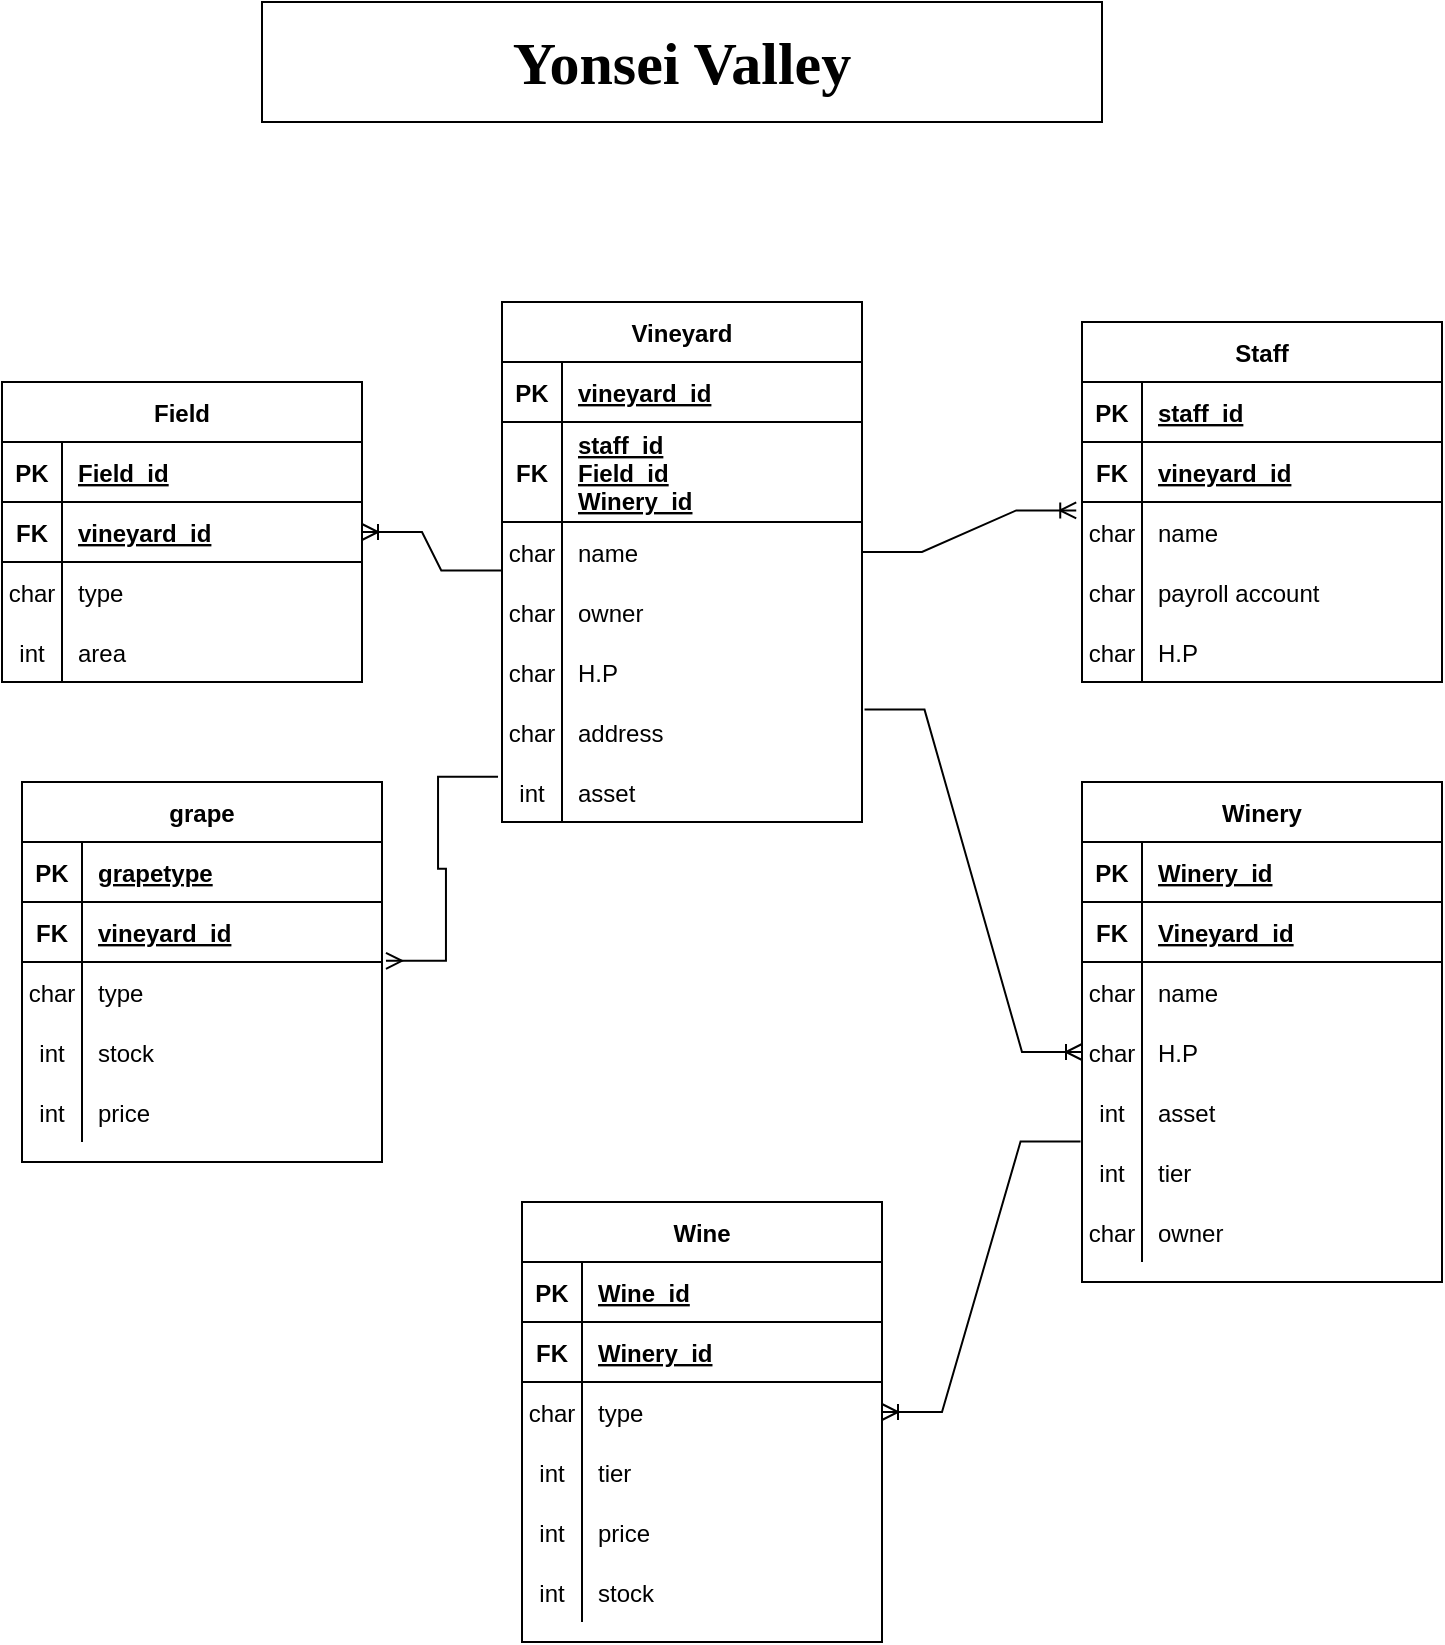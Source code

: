 <mxfile version="15.7.3" type="github">
  <diagram id="R2lEEEUBdFMjLlhIrx00" name="Page-1">
    <mxGraphModel dx="1550" dy="835" grid="1" gridSize="10" guides="1" tooltips="1" connect="1" arrows="1" fold="1" page="1" pageScale="1" pageWidth="850" pageHeight="1100" math="0" shadow="0" extFonts="Permanent Marker^https://fonts.googleapis.com/css?family=Permanent+Marker">
      <root>
        <mxCell id="0" />
        <mxCell id="1" parent="0" />
        <mxCell id="YnOLu8XP4vWBQfgd_CVl-20" value="Vineyard" style="shape=table;startSize=30;container=1;collapsible=1;childLayout=tableLayout;fixedRows=1;rowLines=0;fontStyle=1;align=center;resizeLast=1;" vertex="1" parent="1">
          <mxGeometry x="330" y="180" width="180" height="260" as="geometry" />
        </mxCell>
        <mxCell id="YnOLu8XP4vWBQfgd_CVl-21" value="" style="shape=partialRectangle;collapsible=0;dropTarget=0;pointerEvents=0;fillColor=none;top=0;left=0;bottom=1;right=0;points=[[0,0.5],[1,0.5]];portConstraint=eastwest;" vertex="1" parent="YnOLu8XP4vWBQfgd_CVl-20">
          <mxGeometry y="30" width="180" height="30" as="geometry" />
        </mxCell>
        <mxCell id="YnOLu8XP4vWBQfgd_CVl-22" value="PK" style="shape=partialRectangle;connectable=0;fillColor=none;top=0;left=0;bottom=0;right=0;fontStyle=1;overflow=hidden;" vertex="1" parent="YnOLu8XP4vWBQfgd_CVl-21">
          <mxGeometry width="30" height="30" as="geometry">
            <mxRectangle width="30" height="30" as="alternateBounds" />
          </mxGeometry>
        </mxCell>
        <mxCell id="YnOLu8XP4vWBQfgd_CVl-23" value="vineyard_id" style="shape=partialRectangle;connectable=0;fillColor=none;top=0;left=0;bottom=0;right=0;align=left;spacingLeft=6;fontStyle=5;overflow=hidden;" vertex="1" parent="YnOLu8XP4vWBQfgd_CVl-21">
          <mxGeometry x="30" width="150" height="30" as="geometry">
            <mxRectangle width="150" height="30" as="alternateBounds" />
          </mxGeometry>
        </mxCell>
        <mxCell id="YnOLu8XP4vWBQfgd_CVl-63" value="" style="shape=partialRectangle;collapsible=0;dropTarget=0;pointerEvents=0;fillColor=none;top=0;left=0;bottom=1;right=0;points=[[0,0.5],[1,0.5]];portConstraint=eastwest;" vertex="1" parent="YnOLu8XP4vWBQfgd_CVl-20">
          <mxGeometry y="60" width="180" height="50" as="geometry" />
        </mxCell>
        <mxCell id="YnOLu8XP4vWBQfgd_CVl-64" value="FK" style="shape=partialRectangle;connectable=0;fillColor=none;top=0;left=0;bottom=0;right=0;fontStyle=1;overflow=hidden;" vertex="1" parent="YnOLu8XP4vWBQfgd_CVl-63">
          <mxGeometry width="30" height="50" as="geometry">
            <mxRectangle width="30" height="50" as="alternateBounds" />
          </mxGeometry>
        </mxCell>
        <mxCell id="YnOLu8XP4vWBQfgd_CVl-65" value="staff_id&#xa;Field_id&#xa;Winery_id" style="shape=partialRectangle;connectable=0;fillColor=none;top=0;left=0;bottom=0;right=0;align=left;spacingLeft=6;fontStyle=5;overflow=hidden;" vertex="1" parent="YnOLu8XP4vWBQfgd_CVl-63">
          <mxGeometry x="30" width="150" height="50" as="geometry">
            <mxRectangle width="150" height="50" as="alternateBounds" />
          </mxGeometry>
        </mxCell>
        <mxCell id="YnOLu8XP4vWBQfgd_CVl-24" value="" style="shape=partialRectangle;collapsible=0;dropTarget=0;pointerEvents=0;fillColor=none;top=0;left=0;bottom=0;right=0;points=[[0,0.5],[1,0.5]];portConstraint=eastwest;" vertex="1" parent="YnOLu8XP4vWBQfgd_CVl-20">
          <mxGeometry y="110" width="180" height="30" as="geometry" />
        </mxCell>
        <mxCell id="YnOLu8XP4vWBQfgd_CVl-25" value="char" style="shape=partialRectangle;connectable=0;fillColor=none;top=0;left=0;bottom=0;right=0;editable=1;overflow=hidden;" vertex="1" parent="YnOLu8XP4vWBQfgd_CVl-24">
          <mxGeometry width="30" height="30" as="geometry">
            <mxRectangle width="30" height="30" as="alternateBounds" />
          </mxGeometry>
        </mxCell>
        <mxCell id="YnOLu8XP4vWBQfgd_CVl-26" value="name   " style="shape=partialRectangle;connectable=0;fillColor=none;top=0;left=0;bottom=0;right=0;align=left;spacingLeft=6;overflow=hidden;" vertex="1" parent="YnOLu8XP4vWBQfgd_CVl-24">
          <mxGeometry x="30" width="150" height="30" as="geometry">
            <mxRectangle width="150" height="30" as="alternateBounds" />
          </mxGeometry>
        </mxCell>
        <mxCell id="YnOLu8XP4vWBQfgd_CVl-27" value="" style="shape=partialRectangle;collapsible=0;dropTarget=0;pointerEvents=0;fillColor=none;top=0;left=0;bottom=0;right=0;points=[[0,0.5],[1,0.5]];portConstraint=eastwest;" vertex="1" parent="YnOLu8XP4vWBQfgd_CVl-20">
          <mxGeometry y="140" width="180" height="30" as="geometry" />
        </mxCell>
        <mxCell id="YnOLu8XP4vWBQfgd_CVl-28" value="char" style="shape=partialRectangle;connectable=0;fillColor=none;top=0;left=0;bottom=0;right=0;editable=1;overflow=hidden;" vertex="1" parent="YnOLu8XP4vWBQfgd_CVl-27">
          <mxGeometry width="30" height="30" as="geometry">
            <mxRectangle width="30" height="30" as="alternateBounds" />
          </mxGeometry>
        </mxCell>
        <mxCell id="YnOLu8XP4vWBQfgd_CVl-29" value="owner" style="shape=partialRectangle;connectable=0;fillColor=none;top=0;left=0;bottom=0;right=0;align=left;spacingLeft=6;overflow=hidden;" vertex="1" parent="YnOLu8XP4vWBQfgd_CVl-27">
          <mxGeometry x="30" width="150" height="30" as="geometry">
            <mxRectangle width="150" height="30" as="alternateBounds" />
          </mxGeometry>
        </mxCell>
        <mxCell id="YnOLu8XP4vWBQfgd_CVl-99" value="" style="shape=partialRectangle;collapsible=0;dropTarget=0;pointerEvents=0;fillColor=none;top=0;left=0;bottom=0;right=0;points=[[0,0.5],[1,0.5]];portConstraint=eastwest;" vertex="1" parent="YnOLu8XP4vWBQfgd_CVl-20">
          <mxGeometry y="170" width="180" height="30" as="geometry" />
        </mxCell>
        <mxCell id="YnOLu8XP4vWBQfgd_CVl-100" value="char" style="shape=partialRectangle;connectable=0;fillColor=none;top=0;left=0;bottom=0;right=0;editable=1;overflow=hidden;" vertex="1" parent="YnOLu8XP4vWBQfgd_CVl-99">
          <mxGeometry width="30" height="30" as="geometry">
            <mxRectangle width="30" height="30" as="alternateBounds" />
          </mxGeometry>
        </mxCell>
        <mxCell id="YnOLu8XP4vWBQfgd_CVl-101" value="H.P" style="shape=partialRectangle;connectable=0;fillColor=none;top=0;left=0;bottom=0;right=0;align=left;spacingLeft=6;overflow=hidden;" vertex="1" parent="YnOLu8XP4vWBQfgd_CVl-99">
          <mxGeometry x="30" width="150" height="30" as="geometry">
            <mxRectangle width="150" height="30" as="alternateBounds" />
          </mxGeometry>
        </mxCell>
        <mxCell id="YnOLu8XP4vWBQfgd_CVl-30" value="" style="shape=partialRectangle;collapsible=0;dropTarget=0;pointerEvents=0;fillColor=none;top=0;left=0;bottom=0;right=0;points=[[0,0.5],[1,0.5]];portConstraint=eastwest;" vertex="1" parent="YnOLu8XP4vWBQfgd_CVl-20">
          <mxGeometry y="200" width="180" height="30" as="geometry" />
        </mxCell>
        <mxCell id="YnOLu8XP4vWBQfgd_CVl-31" value="char" style="shape=partialRectangle;connectable=0;fillColor=none;top=0;left=0;bottom=0;right=0;editable=1;overflow=hidden;" vertex="1" parent="YnOLu8XP4vWBQfgd_CVl-30">
          <mxGeometry width="30" height="30" as="geometry">
            <mxRectangle width="30" height="30" as="alternateBounds" />
          </mxGeometry>
        </mxCell>
        <mxCell id="YnOLu8XP4vWBQfgd_CVl-32" value="address" style="shape=partialRectangle;connectable=0;fillColor=none;top=0;left=0;bottom=0;right=0;align=left;spacingLeft=6;overflow=hidden;" vertex="1" parent="YnOLu8XP4vWBQfgd_CVl-30">
          <mxGeometry x="30" width="150" height="30" as="geometry">
            <mxRectangle width="150" height="30" as="alternateBounds" />
          </mxGeometry>
        </mxCell>
        <mxCell id="YnOLu8XP4vWBQfgd_CVl-33" value="" style="shape=partialRectangle;collapsible=0;dropTarget=0;pointerEvents=0;fillColor=none;top=0;left=0;bottom=0;right=0;points=[[0,0.5],[1,0.5]];portConstraint=eastwest;" vertex="1" parent="YnOLu8XP4vWBQfgd_CVl-20">
          <mxGeometry y="230" width="180" height="30" as="geometry" />
        </mxCell>
        <mxCell id="YnOLu8XP4vWBQfgd_CVl-34" value="int" style="shape=partialRectangle;connectable=0;fillColor=none;top=0;left=0;bottom=0;right=0;editable=1;overflow=hidden;" vertex="1" parent="YnOLu8XP4vWBQfgd_CVl-33">
          <mxGeometry width="30" height="30" as="geometry">
            <mxRectangle width="30" height="30" as="alternateBounds" />
          </mxGeometry>
        </mxCell>
        <mxCell id="YnOLu8XP4vWBQfgd_CVl-35" value="asset" style="shape=partialRectangle;connectable=0;fillColor=none;top=0;left=0;bottom=0;right=0;align=left;spacingLeft=6;overflow=hidden;" vertex="1" parent="YnOLu8XP4vWBQfgd_CVl-33">
          <mxGeometry x="30" width="150" height="30" as="geometry">
            <mxRectangle width="150" height="30" as="alternateBounds" />
          </mxGeometry>
        </mxCell>
        <mxCell id="YnOLu8XP4vWBQfgd_CVl-39" value="Staff" style="shape=table;startSize=30;container=1;collapsible=1;childLayout=tableLayout;fixedRows=1;rowLines=0;fontStyle=1;align=center;resizeLast=1;" vertex="1" parent="1">
          <mxGeometry x="620" y="190" width="180" height="180" as="geometry" />
        </mxCell>
        <mxCell id="YnOLu8XP4vWBQfgd_CVl-40" value="" style="shape=partialRectangle;collapsible=0;dropTarget=0;pointerEvents=0;fillColor=none;top=0;left=0;bottom=1;right=0;points=[[0,0.5],[1,0.5]];portConstraint=eastwest;" vertex="1" parent="YnOLu8XP4vWBQfgd_CVl-39">
          <mxGeometry y="30" width="180" height="30" as="geometry" />
        </mxCell>
        <mxCell id="YnOLu8XP4vWBQfgd_CVl-41" value="PK" style="shape=partialRectangle;connectable=0;fillColor=none;top=0;left=0;bottom=0;right=0;fontStyle=1;overflow=hidden;" vertex="1" parent="YnOLu8XP4vWBQfgd_CVl-40">
          <mxGeometry width="30" height="30" as="geometry">
            <mxRectangle width="30" height="30" as="alternateBounds" />
          </mxGeometry>
        </mxCell>
        <mxCell id="YnOLu8XP4vWBQfgd_CVl-42" value="staff_id" style="shape=partialRectangle;connectable=0;fillColor=none;top=0;left=0;bottom=0;right=0;align=left;spacingLeft=6;fontStyle=5;overflow=hidden;" vertex="1" parent="YnOLu8XP4vWBQfgd_CVl-40">
          <mxGeometry x="30" width="150" height="30" as="geometry">
            <mxRectangle width="150" height="30" as="alternateBounds" />
          </mxGeometry>
        </mxCell>
        <mxCell id="YnOLu8XP4vWBQfgd_CVl-57" value="" style="shape=partialRectangle;collapsible=0;dropTarget=0;pointerEvents=0;fillColor=none;top=0;left=0;bottom=1;right=0;points=[[0,0.5],[1,0.5]];portConstraint=eastwest;" vertex="1" parent="YnOLu8XP4vWBQfgd_CVl-39">
          <mxGeometry y="60" width="180" height="30" as="geometry" />
        </mxCell>
        <mxCell id="YnOLu8XP4vWBQfgd_CVl-58" value="FK" style="shape=partialRectangle;connectable=0;fillColor=none;top=0;left=0;bottom=0;right=0;fontStyle=1;overflow=hidden;" vertex="1" parent="YnOLu8XP4vWBQfgd_CVl-57">
          <mxGeometry width="30" height="30" as="geometry">
            <mxRectangle width="30" height="30" as="alternateBounds" />
          </mxGeometry>
        </mxCell>
        <mxCell id="YnOLu8XP4vWBQfgd_CVl-59" value="vineyard_id" style="shape=partialRectangle;connectable=0;fillColor=none;top=0;left=0;bottom=0;right=0;align=left;spacingLeft=6;fontStyle=5;overflow=hidden;" vertex="1" parent="YnOLu8XP4vWBQfgd_CVl-57">
          <mxGeometry x="30" width="150" height="30" as="geometry">
            <mxRectangle width="150" height="30" as="alternateBounds" />
          </mxGeometry>
        </mxCell>
        <mxCell id="YnOLu8XP4vWBQfgd_CVl-43" value="" style="shape=partialRectangle;collapsible=0;dropTarget=0;pointerEvents=0;fillColor=none;top=0;left=0;bottom=0;right=0;points=[[0,0.5],[1,0.5]];portConstraint=eastwest;" vertex="1" parent="YnOLu8XP4vWBQfgd_CVl-39">
          <mxGeometry y="90" width="180" height="30" as="geometry" />
        </mxCell>
        <mxCell id="YnOLu8XP4vWBQfgd_CVl-44" value="char" style="shape=partialRectangle;connectable=0;fillColor=none;top=0;left=0;bottom=0;right=0;editable=1;overflow=hidden;" vertex="1" parent="YnOLu8XP4vWBQfgd_CVl-43">
          <mxGeometry width="30" height="30" as="geometry">
            <mxRectangle width="30" height="30" as="alternateBounds" />
          </mxGeometry>
        </mxCell>
        <mxCell id="YnOLu8XP4vWBQfgd_CVl-45" value="name   " style="shape=partialRectangle;connectable=0;fillColor=none;top=0;left=0;bottom=0;right=0;align=left;spacingLeft=6;overflow=hidden;" vertex="1" parent="YnOLu8XP4vWBQfgd_CVl-43">
          <mxGeometry x="30" width="150" height="30" as="geometry">
            <mxRectangle width="150" height="30" as="alternateBounds" />
          </mxGeometry>
        </mxCell>
        <mxCell id="YnOLu8XP4vWBQfgd_CVl-46" value="" style="shape=partialRectangle;collapsible=0;dropTarget=0;pointerEvents=0;fillColor=none;top=0;left=0;bottom=0;right=0;points=[[0,0.5],[1,0.5]];portConstraint=eastwest;" vertex="1" parent="YnOLu8XP4vWBQfgd_CVl-39">
          <mxGeometry y="120" width="180" height="30" as="geometry" />
        </mxCell>
        <mxCell id="YnOLu8XP4vWBQfgd_CVl-47" value="char" style="shape=partialRectangle;connectable=0;fillColor=none;top=0;left=0;bottom=0;right=0;editable=1;overflow=hidden;" vertex="1" parent="YnOLu8XP4vWBQfgd_CVl-46">
          <mxGeometry width="30" height="30" as="geometry">
            <mxRectangle width="30" height="30" as="alternateBounds" />
          </mxGeometry>
        </mxCell>
        <mxCell id="YnOLu8XP4vWBQfgd_CVl-48" value="payroll account" style="shape=partialRectangle;connectable=0;fillColor=none;top=0;left=0;bottom=0;right=0;align=left;spacingLeft=6;overflow=hidden;" vertex="1" parent="YnOLu8XP4vWBQfgd_CVl-46">
          <mxGeometry x="30" width="150" height="30" as="geometry">
            <mxRectangle width="150" height="30" as="alternateBounds" />
          </mxGeometry>
        </mxCell>
        <mxCell id="YnOLu8XP4vWBQfgd_CVl-49" value="" style="shape=partialRectangle;collapsible=0;dropTarget=0;pointerEvents=0;fillColor=none;top=0;left=0;bottom=0;right=0;points=[[0,0.5],[1,0.5]];portConstraint=eastwest;" vertex="1" parent="YnOLu8XP4vWBQfgd_CVl-39">
          <mxGeometry y="150" width="180" height="30" as="geometry" />
        </mxCell>
        <mxCell id="YnOLu8XP4vWBQfgd_CVl-50" value="char" style="shape=partialRectangle;connectable=0;fillColor=none;top=0;left=0;bottom=0;right=0;editable=1;overflow=hidden;" vertex="1" parent="YnOLu8XP4vWBQfgd_CVl-49">
          <mxGeometry width="30" height="30" as="geometry">
            <mxRectangle width="30" height="30" as="alternateBounds" />
          </mxGeometry>
        </mxCell>
        <mxCell id="YnOLu8XP4vWBQfgd_CVl-51" value="H.P" style="shape=partialRectangle;connectable=0;fillColor=none;top=0;left=0;bottom=0;right=0;align=left;spacingLeft=6;overflow=hidden;" vertex="1" parent="YnOLu8XP4vWBQfgd_CVl-49">
          <mxGeometry x="30" width="150" height="30" as="geometry">
            <mxRectangle width="150" height="30" as="alternateBounds" />
          </mxGeometry>
        </mxCell>
        <mxCell id="YnOLu8XP4vWBQfgd_CVl-102" value="" style="edgeStyle=entityRelationEdgeStyle;fontSize=12;html=1;endArrow=ERoneToMany;rounded=0;exitX=1;exitY=0.5;exitDx=0;exitDy=0;entryX=-0.016;entryY=0.14;entryDx=0;entryDy=0;entryPerimeter=0;" edge="1" parent="1" source="YnOLu8XP4vWBQfgd_CVl-24" target="YnOLu8XP4vWBQfgd_CVl-43">
          <mxGeometry width="100" height="100" relative="1" as="geometry">
            <mxPoint x="470" y="280" as="sourcePoint" />
            <mxPoint x="570" y="180" as="targetPoint" />
          </mxGeometry>
        </mxCell>
        <mxCell id="YnOLu8XP4vWBQfgd_CVl-120" value="Field" style="shape=table;startSize=30;container=1;collapsible=1;childLayout=tableLayout;fixedRows=1;rowLines=0;fontStyle=1;align=center;resizeLast=1;" vertex="1" parent="1">
          <mxGeometry x="80" y="220" width="180" height="150" as="geometry" />
        </mxCell>
        <mxCell id="YnOLu8XP4vWBQfgd_CVl-121" value="" style="shape=partialRectangle;collapsible=0;dropTarget=0;pointerEvents=0;fillColor=none;top=0;left=0;bottom=1;right=0;points=[[0,0.5],[1,0.5]];portConstraint=eastwest;" vertex="1" parent="YnOLu8XP4vWBQfgd_CVl-120">
          <mxGeometry y="30" width="180" height="30" as="geometry" />
        </mxCell>
        <mxCell id="YnOLu8XP4vWBQfgd_CVl-122" value="PK" style="shape=partialRectangle;connectable=0;fillColor=none;top=0;left=0;bottom=0;right=0;fontStyle=1;overflow=hidden;" vertex="1" parent="YnOLu8XP4vWBQfgd_CVl-121">
          <mxGeometry width="30" height="30" as="geometry">
            <mxRectangle width="30" height="30" as="alternateBounds" />
          </mxGeometry>
        </mxCell>
        <mxCell id="YnOLu8XP4vWBQfgd_CVl-123" value="Field_id" style="shape=partialRectangle;connectable=0;fillColor=none;top=0;left=0;bottom=0;right=0;align=left;spacingLeft=6;fontStyle=5;overflow=hidden;" vertex="1" parent="YnOLu8XP4vWBQfgd_CVl-121">
          <mxGeometry x="30" width="150" height="30" as="geometry">
            <mxRectangle width="150" height="30" as="alternateBounds" />
          </mxGeometry>
        </mxCell>
        <mxCell id="YnOLu8XP4vWBQfgd_CVl-124" value="" style="shape=partialRectangle;collapsible=0;dropTarget=0;pointerEvents=0;fillColor=none;top=0;left=0;bottom=1;right=0;points=[[0,0.5],[1,0.5]];portConstraint=eastwest;" vertex="1" parent="YnOLu8XP4vWBQfgd_CVl-120">
          <mxGeometry y="60" width="180" height="30" as="geometry" />
        </mxCell>
        <mxCell id="YnOLu8XP4vWBQfgd_CVl-125" value="FK" style="shape=partialRectangle;connectable=0;fillColor=none;top=0;left=0;bottom=0;right=0;fontStyle=1;overflow=hidden;" vertex="1" parent="YnOLu8XP4vWBQfgd_CVl-124">
          <mxGeometry width="30" height="30" as="geometry">
            <mxRectangle width="30" height="30" as="alternateBounds" />
          </mxGeometry>
        </mxCell>
        <mxCell id="YnOLu8XP4vWBQfgd_CVl-126" value="vineyard_id" style="shape=partialRectangle;connectable=0;fillColor=none;top=0;left=0;bottom=0;right=0;align=left;spacingLeft=6;fontStyle=5;overflow=hidden;" vertex="1" parent="YnOLu8XP4vWBQfgd_CVl-124">
          <mxGeometry x="30" width="150" height="30" as="geometry">
            <mxRectangle width="150" height="30" as="alternateBounds" />
          </mxGeometry>
        </mxCell>
        <mxCell id="YnOLu8XP4vWBQfgd_CVl-127" value="" style="shape=partialRectangle;collapsible=0;dropTarget=0;pointerEvents=0;fillColor=none;top=0;left=0;bottom=0;right=0;points=[[0,0.5],[1,0.5]];portConstraint=eastwest;" vertex="1" parent="YnOLu8XP4vWBQfgd_CVl-120">
          <mxGeometry y="90" width="180" height="30" as="geometry" />
        </mxCell>
        <mxCell id="YnOLu8XP4vWBQfgd_CVl-128" value="char" style="shape=partialRectangle;connectable=0;fillColor=none;top=0;left=0;bottom=0;right=0;editable=1;overflow=hidden;" vertex="1" parent="YnOLu8XP4vWBQfgd_CVl-127">
          <mxGeometry width="30" height="30" as="geometry">
            <mxRectangle width="30" height="30" as="alternateBounds" />
          </mxGeometry>
        </mxCell>
        <mxCell id="YnOLu8XP4vWBQfgd_CVl-129" value="type" style="shape=partialRectangle;connectable=0;fillColor=none;top=0;left=0;bottom=0;right=0;align=left;spacingLeft=6;overflow=hidden;" vertex="1" parent="YnOLu8XP4vWBQfgd_CVl-127">
          <mxGeometry x="30" width="150" height="30" as="geometry">
            <mxRectangle width="150" height="30" as="alternateBounds" />
          </mxGeometry>
        </mxCell>
        <mxCell id="YnOLu8XP4vWBQfgd_CVl-130" value="" style="shape=partialRectangle;collapsible=0;dropTarget=0;pointerEvents=0;fillColor=none;top=0;left=0;bottom=0;right=0;points=[[0,0.5],[1,0.5]];portConstraint=eastwest;" vertex="1" parent="YnOLu8XP4vWBQfgd_CVl-120">
          <mxGeometry y="120" width="180" height="30" as="geometry" />
        </mxCell>
        <mxCell id="YnOLu8XP4vWBQfgd_CVl-131" value="int" style="shape=partialRectangle;connectable=0;fillColor=none;top=0;left=0;bottom=0;right=0;editable=1;overflow=hidden;" vertex="1" parent="YnOLu8XP4vWBQfgd_CVl-130">
          <mxGeometry width="30" height="30" as="geometry">
            <mxRectangle width="30" height="30" as="alternateBounds" />
          </mxGeometry>
        </mxCell>
        <mxCell id="YnOLu8XP4vWBQfgd_CVl-132" value="area" style="shape=partialRectangle;connectable=0;fillColor=none;top=0;left=0;bottom=0;right=0;align=left;spacingLeft=6;overflow=hidden;" vertex="1" parent="YnOLu8XP4vWBQfgd_CVl-130">
          <mxGeometry x="30" width="150" height="30" as="geometry">
            <mxRectangle width="150" height="30" as="alternateBounds" />
          </mxGeometry>
        </mxCell>
        <mxCell id="YnOLu8XP4vWBQfgd_CVl-145" value="" style="edgeStyle=entityRelationEdgeStyle;fontSize=12;html=1;endArrow=ERoneToMany;rounded=0;entryX=1;entryY=0.5;entryDx=0;entryDy=0;exitX=-0.002;exitY=0.807;exitDx=0;exitDy=0;exitPerimeter=0;" edge="1" parent="1" source="YnOLu8XP4vWBQfgd_CVl-24" target="YnOLu8XP4vWBQfgd_CVl-124">
          <mxGeometry width="100" height="100" relative="1" as="geometry">
            <mxPoint x="230" y="400" as="sourcePoint" />
            <mxPoint x="330" y="300" as="targetPoint" />
          </mxGeometry>
        </mxCell>
        <mxCell id="YnOLu8XP4vWBQfgd_CVl-146" value="grape" style="shape=table;startSize=30;container=1;collapsible=1;childLayout=tableLayout;fixedRows=1;rowLines=0;fontStyle=1;align=center;resizeLast=1;" vertex="1" parent="1">
          <mxGeometry x="90" y="420" width="180" height="190" as="geometry" />
        </mxCell>
        <mxCell id="YnOLu8XP4vWBQfgd_CVl-147" value="" style="shape=partialRectangle;collapsible=0;dropTarget=0;pointerEvents=0;fillColor=none;top=0;left=0;bottom=1;right=0;points=[[0,0.5],[1,0.5]];portConstraint=eastwest;" vertex="1" parent="YnOLu8XP4vWBQfgd_CVl-146">
          <mxGeometry y="30" width="180" height="30" as="geometry" />
        </mxCell>
        <mxCell id="YnOLu8XP4vWBQfgd_CVl-148" value="PK" style="shape=partialRectangle;connectable=0;fillColor=none;top=0;left=0;bottom=0;right=0;fontStyle=1;overflow=hidden;" vertex="1" parent="YnOLu8XP4vWBQfgd_CVl-147">
          <mxGeometry width="30" height="30" as="geometry">
            <mxRectangle width="30" height="30" as="alternateBounds" />
          </mxGeometry>
        </mxCell>
        <mxCell id="YnOLu8XP4vWBQfgd_CVl-149" value="grapetype" style="shape=partialRectangle;connectable=0;fillColor=none;top=0;left=0;bottom=0;right=0;align=left;spacingLeft=6;fontStyle=5;overflow=hidden;" vertex="1" parent="YnOLu8XP4vWBQfgd_CVl-147">
          <mxGeometry x="30" width="150" height="30" as="geometry">
            <mxRectangle width="150" height="30" as="alternateBounds" />
          </mxGeometry>
        </mxCell>
        <mxCell id="YnOLu8XP4vWBQfgd_CVl-159" value="" style="shape=partialRectangle;collapsible=0;dropTarget=0;pointerEvents=0;fillColor=none;top=0;left=0;bottom=1;right=0;points=[[0,0.5],[1,0.5]];portConstraint=eastwest;" vertex="1" parent="YnOLu8XP4vWBQfgd_CVl-146">
          <mxGeometry y="60" width="180" height="30" as="geometry" />
        </mxCell>
        <mxCell id="YnOLu8XP4vWBQfgd_CVl-160" value="FK" style="shape=partialRectangle;connectable=0;fillColor=none;top=0;left=0;bottom=0;right=0;fontStyle=1;overflow=hidden;" vertex="1" parent="YnOLu8XP4vWBQfgd_CVl-159">
          <mxGeometry width="30" height="30" as="geometry">
            <mxRectangle width="30" height="30" as="alternateBounds" />
          </mxGeometry>
        </mxCell>
        <mxCell id="YnOLu8XP4vWBQfgd_CVl-161" value="vineyard_id" style="shape=partialRectangle;connectable=0;fillColor=none;top=0;left=0;bottom=0;right=0;align=left;spacingLeft=6;fontStyle=5;overflow=hidden;" vertex="1" parent="YnOLu8XP4vWBQfgd_CVl-159">
          <mxGeometry x="30" width="150" height="30" as="geometry">
            <mxRectangle width="150" height="30" as="alternateBounds" />
          </mxGeometry>
        </mxCell>
        <mxCell id="YnOLu8XP4vWBQfgd_CVl-150" value="" style="shape=partialRectangle;collapsible=0;dropTarget=0;pointerEvents=0;fillColor=none;top=0;left=0;bottom=0;right=0;points=[[0,0.5],[1,0.5]];portConstraint=eastwest;" vertex="1" parent="YnOLu8XP4vWBQfgd_CVl-146">
          <mxGeometry y="90" width="180" height="30" as="geometry" />
        </mxCell>
        <mxCell id="YnOLu8XP4vWBQfgd_CVl-151" value="char" style="shape=partialRectangle;connectable=0;fillColor=none;top=0;left=0;bottom=0;right=0;editable=1;overflow=hidden;" vertex="1" parent="YnOLu8XP4vWBQfgd_CVl-150">
          <mxGeometry width="30" height="30" as="geometry">
            <mxRectangle width="30" height="30" as="alternateBounds" />
          </mxGeometry>
        </mxCell>
        <mxCell id="YnOLu8XP4vWBQfgd_CVl-152" value="type" style="shape=partialRectangle;connectable=0;fillColor=none;top=0;left=0;bottom=0;right=0;align=left;spacingLeft=6;overflow=hidden;" vertex="1" parent="YnOLu8XP4vWBQfgd_CVl-150">
          <mxGeometry x="30" width="150" height="30" as="geometry">
            <mxRectangle width="150" height="30" as="alternateBounds" />
          </mxGeometry>
        </mxCell>
        <mxCell id="YnOLu8XP4vWBQfgd_CVl-153" value="" style="shape=partialRectangle;collapsible=0;dropTarget=0;pointerEvents=0;fillColor=none;top=0;left=0;bottom=0;right=0;points=[[0,0.5],[1,0.5]];portConstraint=eastwest;" vertex="1" parent="YnOLu8XP4vWBQfgd_CVl-146">
          <mxGeometry y="120" width="180" height="30" as="geometry" />
        </mxCell>
        <mxCell id="YnOLu8XP4vWBQfgd_CVl-154" value="int" style="shape=partialRectangle;connectable=0;fillColor=none;top=0;left=0;bottom=0;right=0;editable=1;overflow=hidden;" vertex="1" parent="YnOLu8XP4vWBQfgd_CVl-153">
          <mxGeometry width="30" height="30" as="geometry">
            <mxRectangle width="30" height="30" as="alternateBounds" />
          </mxGeometry>
        </mxCell>
        <mxCell id="YnOLu8XP4vWBQfgd_CVl-155" value="stock" style="shape=partialRectangle;connectable=0;fillColor=none;top=0;left=0;bottom=0;right=0;align=left;spacingLeft=6;overflow=hidden;" vertex="1" parent="YnOLu8XP4vWBQfgd_CVl-153">
          <mxGeometry x="30" width="150" height="30" as="geometry">
            <mxRectangle width="150" height="30" as="alternateBounds" />
          </mxGeometry>
        </mxCell>
        <mxCell id="YnOLu8XP4vWBQfgd_CVl-156" value="" style="shape=partialRectangle;collapsible=0;dropTarget=0;pointerEvents=0;fillColor=none;top=0;left=0;bottom=0;right=0;points=[[0,0.5],[1,0.5]];portConstraint=eastwest;" vertex="1" parent="YnOLu8XP4vWBQfgd_CVl-146">
          <mxGeometry y="150" width="180" height="30" as="geometry" />
        </mxCell>
        <mxCell id="YnOLu8XP4vWBQfgd_CVl-157" value="int" style="shape=partialRectangle;connectable=0;fillColor=none;top=0;left=0;bottom=0;right=0;editable=1;overflow=hidden;" vertex="1" parent="YnOLu8XP4vWBQfgd_CVl-156">
          <mxGeometry width="30" height="30" as="geometry">
            <mxRectangle width="30" height="30" as="alternateBounds" />
          </mxGeometry>
        </mxCell>
        <mxCell id="YnOLu8XP4vWBQfgd_CVl-158" value="price" style="shape=partialRectangle;connectable=0;fillColor=none;top=0;left=0;bottom=0;right=0;align=left;spacingLeft=6;overflow=hidden;" vertex="1" parent="YnOLu8XP4vWBQfgd_CVl-156">
          <mxGeometry x="30" width="150" height="30" as="geometry">
            <mxRectangle width="150" height="30" as="alternateBounds" />
          </mxGeometry>
        </mxCell>
        <mxCell id="YnOLu8XP4vWBQfgd_CVl-166" value="" style="edgeStyle=entityRelationEdgeStyle;fontSize=12;html=1;endArrow=ERmany;rounded=0;entryX=1.011;entryY=0.98;entryDx=0;entryDy=0;entryPerimeter=0;exitX=-0.011;exitY=0.247;exitDx=0;exitDy=0;exitPerimeter=0;" edge="1" parent="1" source="YnOLu8XP4vWBQfgd_CVl-33" target="YnOLu8XP4vWBQfgd_CVl-159">
          <mxGeometry width="100" height="100" relative="1" as="geometry">
            <mxPoint x="420" y="430" as="sourcePoint" />
            <mxPoint x="470" y="510" as="targetPoint" />
          </mxGeometry>
        </mxCell>
        <mxCell id="YnOLu8XP4vWBQfgd_CVl-167" value="Winery" style="shape=table;startSize=30;container=1;collapsible=1;childLayout=tableLayout;fixedRows=1;rowLines=0;fontStyle=1;align=center;resizeLast=1;" vertex="1" parent="1">
          <mxGeometry x="620" y="420" width="180" height="250" as="geometry" />
        </mxCell>
        <mxCell id="YnOLu8XP4vWBQfgd_CVl-168" value="" style="shape=partialRectangle;collapsible=0;dropTarget=0;pointerEvents=0;fillColor=none;top=0;left=0;bottom=1;right=0;points=[[0,0.5],[1,0.5]];portConstraint=eastwest;" vertex="1" parent="YnOLu8XP4vWBQfgd_CVl-167">
          <mxGeometry y="30" width="180" height="30" as="geometry" />
        </mxCell>
        <mxCell id="YnOLu8XP4vWBQfgd_CVl-169" value="PK" style="shape=partialRectangle;connectable=0;fillColor=none;top=0;left=0;bottom=0;right=0;fontStyle=1;overflow=hidden;" vertex="1" parent="YnOLu8XP4vWBQfgd_CVl-168">
          <mxGeometry width="30" height="30" as="geometry">
            <mxRectangle width="30" height="30" as="alternateBounds" />
          </mxGeometry>
        </mxCell>
        <mxCell id="YnOLu8XP4vWBQfgd_CVl-170" value="Winery_id" style="shape=partialRectangle;connectable=0;fillColor=none;top=0;left=0;bottom=0;right=0;align=left;spacingLeft=6;fontStyle=5;overflow=hidden;" vertex="1" parent="YnOLu8XP4vWBQfgd_CVl-168">
          <mxGeometry x="30" width="150" height="30" as="geometry">
            <mxRectangle width="150" height="30" as="alternateBounds" />
          </mxGeometry>
        </mxCell>
        <mxCell id="YnOLu8XP4vWBQfgd_CVl-193" value="" style="shape=partialRectangle;collapsible=0;dropTarget=0;pointerEvents=0;fillColor=none;top=0;left=0;bottom=1;right=0;points=[[0,0.5],[1,0.5]];portConstraint=eastwest;" vertex="1" parent="YnOLu8XP4vWBQfgd_CVl-167">
          <mxGeometry y="60" width="180" height="30" as="geometry" />
        </mxCell>
        <mxCell id="YnOLu8XP4vWBQfgd_CVl-194" value="FK" style="shape=partialRectangle;connectable=0;fillColor=none;top=0;left=0;bottom=0;right=0;fontStyle=1;overflow=hidden;" vertex="1" parent="YnOLu8XP4vWBQfgd_CVl-193">
          <mxGeometry width="30" height="30" as="geometry">
            <mxRectangle width="30" height="30" as="alternateBounds" />
          </mxGeometry>
        </mxCell>
        <mxCell id="YnOLu8XP4vWBQfgd_CVl-195" value="Vineyard_id" style="shape=partialRectangle;connectable=0;fillColor=none;top=0;left=0;bottom=0;right=0;align=left;spacingLeft=6;fontStyle=5;overflow=hidden;" vertex="1" parent="YnOLu8XP4vWBQfgd_CVl-193">
          <mxGeometry x="30" width="150" height="30" as="geometry">
            <mxRectangle width="150" height="30" as="alternateBounds" />
          </mxGeometry>
        </mxCell>
        <mxCell id="YnOLu8XP4vWBQfgd_CVl-171" value="" style="shape=partialRectangle;collapsible=0;dropTarget=0;pointerEvents=0;fillColor=none;top=0;left=0;bottom=0;right=0;points=[[0,0.5],[1,0.5]];portConstraint=eastwest;" vertex="1" parent="YnOLu8XP4vWBQfgd_CVl-167">
          <mxGeometry y="90" width="180" height="30" as="geometry" />
        </mxCell>
        <mxCell id="YnOLu8XP4vWBQfgd_CVl-172" value="char" style="shape=partialRectangle;connectable=0;fillColor=none;top=0;left=0;bottom=0;right=0;editable=1;overflow=hidden;" vertex="1" parent="YnOLu8XP4vWBQfgd_CVl-171">
          <mxGeometry width="30" height="30" as="geometry">
            <mxRectangle width="30" height="30" as="alternateBounds" />
          </mxGeometry>
        </mxCell>
        <mxCell id="YnOLu8XP4vWBQfgd_CVl-173" value="name" style="shape=partialRectangle;connectable=0;fillColor=none;top=0;left=0;bottom=0;right=0;align=left;spacingLeft=6;overflow=hidden;" vertex="1" parent="YnOLu8XP4vWBQfgd_CVl-171">
          <mxGeometry x="30" width="150" height="30" as="geometry">
            <mxRectangle width="150" height="30" as="alternateBounds" />
          </mxGeometry>
        </mxCell>
        <mxCell id="YnOLu8XP4vWBQfgd_CVl-174" value="" style="shape=partialRectangle;collapsible=0;dropTarget=0;pointerEvents=0;fillColor=none;top=0;left=0;bottom=0;right=0;points=[[0,0.5],[1,0.5]];portConstraint=eastwest;" vertex="1" parent="YnOLu8XP4vWBQfgd_CVl-167">
          <mxGeometry y="120" width="180" height="30" as="geometry" />
        </mxCell>
        <mxCell id="YnOLu8XP4vWBQfgd_CVl-175" value="char" style="shape=partialRectangle;connectable=0;fillColor=none;top=0;left=0;bottom=0;right=0;editable=1;overflow=hidden;" vertex="1" parent="YnOLu8XP4vWBQfgd_CVl-174">
          <mxGeometry width="30" height="30" as="geometry">
            <mxRectangle width="30" height="30" as="alternateBounds" />
          </mxGeometry>
        </mxCell>
        <mxCell id="YnOLu8XP4vWBQfgd_CVl-176" value="H.P" style="shape=partialRectangle;connectable=0;fillColor=none;top=0;left=0;bottom=0;right=0;align=left;spacingLeft=6;overflow=hidden;" vertex="1" parent="YnOLu8XP4vWBQfgd_CVl-174">
          <mxGeometry x="30" width="150" height="30" as="geometry">
            <mxRectangle width="150" height="30" as="alternateBounds" />
          </mxGeometry>
        </mxCell>
        <mxCell id="YnOLu8XP4vWBQfgd_CVl-177" value="" style="shape=partialRectangle;collapsible=0;dropTarget=0;pointerEvents=0;fillColor=none;top=0;left=0;bottom=0;right=0;points=[[0,0.5],[1,0.5]];portConstraint=eastwest;" vertex="1" parent="YnOLu8XP4vWBQfgd_CVl-167">
          <mxGeometry y="150" width="180" height="30" as="geometry" />
        </mxCell>
        <mxCell id="YnOLu8XP4vWBQfgd_CVl-178" value="int" style="shape=partialRectangle;connectable=0;fillColor=none;top=0;left=0;bottom=0;right=0;editable=1;overflow=hidden;" vertex="1" parent="YnOLu8XP4vWBQfgd_CVl-177">
          <mxGeometry width="30" height="30" as="geometry">
            <mxRectangle width="30" height="30" as="alternateBounds" />
          </mxGeometry>
        </mxCell>
        <mxCell id="YnOLu8XP4vWBQfgd_CVl-179" value="asset" style="shape=partialRectangle;connectable=0;fillColor=none;top=0;left=0;bottom=0;right=0;align=left;spacingLeft=6;overflow=hidden;" vertex="1" parent="YnOLu8XP4vWBQfgd_CVl-177">
          <mxGeometry x="30" width="150" height="30" as="geometry">
            <mxRectangle width="150" height="30" as="alternateBounds" />
          </mxGeometry>
        </mxCell>
        <mxCell id="YnOLu8XP4vWBQfgd_CVl-183" value="" style="shape=partialRectangle;collapsible=0;dropTarget=0;pointerEvents=0;fillColor=none;top=0;left=0;bottom=0;right=0;points=[[0,0.5],[1,0.5]];portConstraint=eastwest;" vertex="1" parent="YnOLu8XP4vWBQfgd_CVl-167">
          <mxGeometry y="180" width="180" height="30" as="geometry" />
        </mxCell>
        <mxCell id="YnOLu8XP4vWBQfgd_CVl-184" value="int" style="shape=partialRectangle;connectable=0;fillColor=none;top=0;left=0;bottom=0;right=0;editable=1;overflow=hidden;" vertex="1" parent="YnOLu8XP4vWBQfgd_CVl-183">
          <mxGeometry width="30" height="30" as="geometry">
            <mxRectangle width="30" height="30" as="alternateBounds" />
          </mxGeometry>
        </mxCell>
        <mxCell id="YnOLu8XP4vWBQfgd_CVl-185" value="tier" style="shape=partialRectangle;connectable=0;fillColor=none;top=0;left=0;bottom=0;right=0;align=left;spacingLeft=6;overflow=hidden;" vertex="1" parent="YnOLu8XP4vWBQfgd_CVl-183">
          <mxGeometry x="30" width="150" height="30" as="geometry">
            <mxRectangle width="150" height="30" as="alternateBounds" />
          </mxGeometry>
        </mxCell>
        <mxCell id="YnOLu8XP4vWBQfgd_CVl-186" value="" style="shape=partialRectangle;collapsible=0;dropTarget=0;pointerEvents=0;fillColor=none;top=0;left=0;bottom=0;right=0;points=[[0,0.5],[1,0.5]];portConstraint=eastwest;" vertex="1" parent="YnOLu8XP4vWBQfgd_CVl-167">
          <mxGeometry y="210" width="180" height="30" as="geometry" />
        </mxCell>
        <mxCell id="YnOLu8XP4vWBQfgd_CVl-187" value="char" style="shape=partialRectangle;connectable=0;fillColor=none;top=0;left=0;bottom=0;right=0;editable=1;overflow=hidden;" vertex="1" parent="YnOLu8XP4vWBQfgd_CVl-186">
          <mxGeometry width="30" height="30" as="geometry">
            <mxRectangle width="30" height="30" as="alternateBounds" />
          </mxGeometry>
        </mxCell>
        <mxCell id="YnOLu8XP4vWBQfgd_CVl-188" value="owner" style="shape=partialRectangle;connectable=0;fillColor=none;top=0;left=0;bottom=0;right=0;align=left;spacingLeft=6;overflow=hidden;" vertex="1" parent="YnOLu8XP4vWBQfgd_CVl-186">
          <mxGeometry x="30" width="150" height="30" as="geometry">
            <mxRectangle width="150" height="30" as="alternateBounds" />
          </mxGeometry>
        </mxCell>
        <mxCell id="YnOLu8XP4vWBQfgd_CVl-189" value="" style="edgeStyle=entityRelationEdgeStyle;fontSize=12;html=1;endArrow=ERoneToMany;rounded=0;entryX=0;entryY=0.5;entryDx=0;entryDy=0;exitX=1.007;exitY=0.127;exitDx=0;exitDy=0;exitPerimeter=0;" edge="1" parent="1" source="YnOLu8XP4vWBQfgd_CVl-30" target="YnOLu8XP4vWBQfgd_CVl-174">
          <mxGeometry width="100" height="100" relative="1" as="geometry">
            <mxPoint x="470" y="560" as="sourcePoint" />
            <mxPoint x="570" y="460" as="targetPoint" />
          </mxGeometry>
        </mxCell>
        <mxCell id="YnOLu8XP4vWBQfgd_CVl-196" value="Wine" style="shape=table;startSize=30;container=1;collapsible=1;childLayout=tableLayout;fixedRows=1;rowLines=0;fontStyle=1;align=center;resizeLast=1;" vertex="1" parent="1">
          <mxGeometry x="340" y="630" width="180" height="220" as="geometry" />
        </mxCell>
        <mxCell id="YnOLu8XP4vWBQfgd_CVl-197" value="" style="shape=partialRectangle;collapsible=0;dropTarget=0;pointerEvents=0;fillColor=none;top=0;left=0;bottom=1;right=0;points=[[0,0.5],[1,0.5]];portConstraint=eastwest;" vertex="1" parent="YnOLu8XP4vWBQfgd_CVl-196">
          <mxGeometry y="30" width="180" height="30" as="geometry" />
        </mxCell>
        <mxCell id="YnOLu8XP4vWBQfgd_CVl-198" value="PK" style="shape=partialRectangle;connectable=0;fillColor=none;top=0;left=0;bottom=0;right=0;fontStyle=1;overflow=hidden;" vertex="1" parent="YnOLu8XP4vWBQfgd_CVl-197">
          <mxGeometry width="30" height="30" as="geometry">
            <mxRectangle width="30" height="30" as="alternateBounds" />
          </mxGeometry>
        </mxCell>
        <mxCell id="YnOLu8XP4vWBQfgd_CVl-199" value="Wine_id" style="shape=partialRectangle;connectable=0;fillColor=none;top=0;left=0;bottom=0;right=0;align=left;spacingLeft=6;fontStyle=5;overflow=hidden;" vertex="1" parent="YnOLu8XP4vWBQfgd_CVl-197">
          <mxGeometry x="30" width="150" height="30" as="geometry">
            <mxRectangle width="150" height="30" as="alternateBounds" />
          </mxGeometry>
        </mxCell>
        <mxCell id="YnOLu8XP4vWBQfgd_CVl-209" value="" style="shape=partialRectangle;collapsible=0;dropTarget=0;pointerEvents=0;fillColor=none;top=0;left=0;bottom=1;right=0;points=[[0,0.5],[1,0.5]];portConstraint=eastwest;" vertex="1" parent="YnOLu8XP4vWBQfgd_CVl-196">
          <mxGeometry y="60" width="180" height="30" as="geometry" />
        </mxCell>
        <mxCell id="YnOLu8XP4vWBQfgd_CVl-210" value="FK" style="shape=partialRectangle;connectable=0;fillColor=none;top=0;left=0;bottom=0;right=0;fontStyle=1;overflow=hidden;" vertex="1" parent="YnOLu8XP4vWBQfgd_CVl-209">
          <mxGeometry width="30" height="30" as="geometry">
            <mxRectangle width="30" height="30" as="alternateBounds" />
          </mxGeometry>
        </mxCell>
        <mxCell id="YnOLu8XP4vWBQfgd_CVl-211" value="Winery_id" style="shape=partialRectangle;connectable=0;fillColor=none;top=0;left=0;bottom=0;right=0;align=left;spacingLeft=6;fontStyle=5;overflow=hidden;" vertex="1" parent="YnOLu8XP4vWBQfgd_CVl-209">
          <mxGeometry x="30" width="150" height="30" as="geometry">
            <mxRectangle width="150" height="30" as="alternateBounds" />
          </mxGeometry>
        </mxCell>
        <mxCell id="YnOLu8XP4vWBQfgd_CVl-200" value="" style="shape=partialRectangle;collapsible=0;dropTarget=0;pointerEvents=0;fillColor=none;top=0;left=0;bottom=0;right=0;points=[[0,0.5],[1,0.5]];portConstraint=eastwest;" vertex="1" parent="YnOLu8XP4vWBQfgd_CVl-196">
          <mxGeometry y="90" width="180" height="30" as="geometry" />
        </mxCell>
        <mxCell id="YnOLu8XP4vWBQfgd_CVl-201" value="char" style="shape=partialRectangle;connectable=0;fillColor=none;top=0;left=0;bottom=0;right=0;editable=1;overflow=hidden;" vertex="1" parent="YnOLu8XP4vWBQfgd_CVl-200">
          <mxGeometry width="30" height="30" as="geometry">
            <mxRectangle width="30" height="30" as="alternateBounds" />
          </mxGeometry>
        </mxCell>
        <mxCell id="YnOLu8XP4vWBQfgd_CVl-202" value="type" style="shape=partialRectangle;connectable=0;fillColor=none;top=0;left=0;bottom=0;right=0;align=left;spacingLeft=6;overflow=hidden;" vertex="1" parent="YnOLu8XP4vWBQfgd_CVl-200">
          <mxGeometry x="30" width="150" height="30" as="geometry">
            <mxRectangle width="150" height="30" as="alternateBounds" />
          </mxGeometry>
        </mxCell>
        <mxCell id="YnOLu8XP4vWBQfgd_CVl-203" value="" style="shape=partialRectangle;collapsible=0;dropTarget=0;pointerEvents=0;fillColor=none;top=0;left=0;bottom=0;right=0;points=[[0,0.5],[1,0.5]];portConstraint=eastwest;" vertex="1" parent="YnOLu8XP4vWBQfgd_CVl-196">
          <mxGeometry y="120" width="180" height="30" as="geometry" />
        </mxCell>
        <mxCell id="YnOLu8XP4vWBQfgd_CVl-204" value="int" style="shape=partialRectangle;connectable=0;fillColor=none;top=0;left=0;bottom=0;right=0;editable=1;overflow=hidden;" vertex="1" parent="YnOLu8XP4vWBQfgd_CVl-203">
          <mxGeometry width="30" height="30" as="geometry">
            <mxRectangle width="30" height="30" as="alternateBounds" />
          </mxGeometry>
        </mxCell>
        <mxCell id="YnOLu8XP4vWBQfgd_CVl-205" value="tier" style="shape=partialRectangle;connectable=0;fillColor=none;top=0;left=0;bottom=0;right=0;align=left;spacingLeft=6;overflow=hidden;" vertex="1" parent="YnOLu8XP4vWBQfgd_CVl-203">
          <mxGeometry x="30" width="150" height="30" as="geometry">
            <mxRectangle width="150" height="30" as="alternateBounds" />
          </mxGeometry>
        </mxCell>
        <mxCell id="YnOLu8XP4vWBQfgd_CVl-206" value="" style="shape=partialRectangle;collapsible=0;dropTarget=0;pointerEvents=0;fillColor=none;top=0;left=0;bottom=0;right=0;points=[[0,0.5],[1,0.5]];portConstraint=eastwest;" vertex="1" parent="YnOLu8XP4vWBQfgd_CVl-196">
          <mxGeometry y="150" width="180" height="30" as="geometry" />
        </mxCell>
        <mxCell id="YnOLu8XP4vWBQfgd_CVl-207" value="int" style="shape=partialRectangle;connectable=0;fillColor=none;top=0;left=0;bottom=0;right=0;editable=1;overflow=hidden;" vertex="1" parent="YnOLu8XP4vWBQfgd_CVl-206">
          <mxGeometry width="30" height="30" as="geometry">
            <mxRectangle width="30" height="30" as="alternateBounds" />
          </mxGeometry>
        </mxCell>
        <mxCell id="YnOLu8XP4vWBQfgd_CVl-208" value="price" style="shape=partialRectangle;connectable=0;fillColor=none;top=0;left=0;bottom=0;right=0;align=left;spacingLeft=6;overflow=hidden;" vertex="1" parent="YnOLu8XP4vWBQfgd_CVl-206">
          <mxGeometry x="30" width="150" height="30" as="geometry">
            <mxRectangle width="150" height="30" as="alternateBounds" />
          </mxGeometry>
        </mxCell>
        <mxCell id="YnOLu8XP4vWBQfgd_CVl-212" value="" style="shape=partialRectangle;collapsible=0;dropTarget=0;pointerEvents=0;fillColor=none;top=0;left=0;bottom=0;right=0;points=[[0,0.5],[1,0.5]];portConstraint=eastwest;" vertex="1" parent="YnOLu8XP4vWBQfgd_CVl-196">
          <mxGeometry y="180" width="180" height="30" as="geometry" />
        </mxCell>
        <mxCell id="YnOLu8XP4vWBQfgd_CVl-213" value="int" style="shape=partialRectangle;connectable=0;fillColor=none;top=0;left=0;bottom=0;right=0;editable=1;overflow=hidden;" vertex="1" parent="YnOLu8XP4vWBQfgd_CVl-212">
          <mxGeometry width="30" height="30" as="geometry">
            <mxRectangle width="30" height="30" as="alternateBounds" />
          </mxGeometry>
        </mxCell>
        <mxCell id="YnOLu8XP4vWBQfgd_CVl-214" value="stock" style="shape=partialRectangle;connectable=0;fillColor=none;top=0;left=0;bottom=0;right=0;align=left;spacingLeft=6;overflow=hidden;" vertex="1" parent="YnOLu8XP4vWBQfgd_CVl-212">
          <mxGeometry x="30" width="150" height="30" as="geometry">
            <mxRectangle width="150" height="30" as="alternateBounds" />
          </mxGeometry>
        </mxCell>
        <mxCell id="YnOLu8XP4vWBQfgd_CVl-215" value="" style="edgeStyle=entityRelationEdgeStyle;fontSize=12;html=1;endArrow=ERoneToMany;rounded=0;exitX=-0.004;exitY=-0.007;exitDx=0;exitDy=0;exitPerimeter=0;entryX=1;entryY=0.5;entryDx=0;entryDy=0;" edge="1" parent="1" source="YnOLu8XP4vWBQfgd_CVl-183" target="YnOLu8XP4vWBQfgd_CVl-200">
          <mxGeometry width="100" height="100" relative="1" as="geometry">
            <mxPoint x="470" y="760" as="sourcePoint" />
            <mxPoint x="570" y="660" as="targetPoint" />
          </mxGeometry>
        </mxCell>
        <mxCell id="YnOLu8XP4vWBQfgd_CVl-216" value="&lt;b&gt;&lt;font face=&quot;Comic Sans MS&quot; style=&quot;font-size: 30px&quot;&gt;Yonsei Valley&lt;/font&gt;&lt;/b&gt;" style="rounded=0;whiteSpace=wrap;html=1;" vertex="1" parent="1">
          <mxGeometry x="210" y="30" width="420" height="60" as="geometry" />
        </mxCell>
      </root>
    </mxGraphModel>
  </diagram>
</mxfile>
